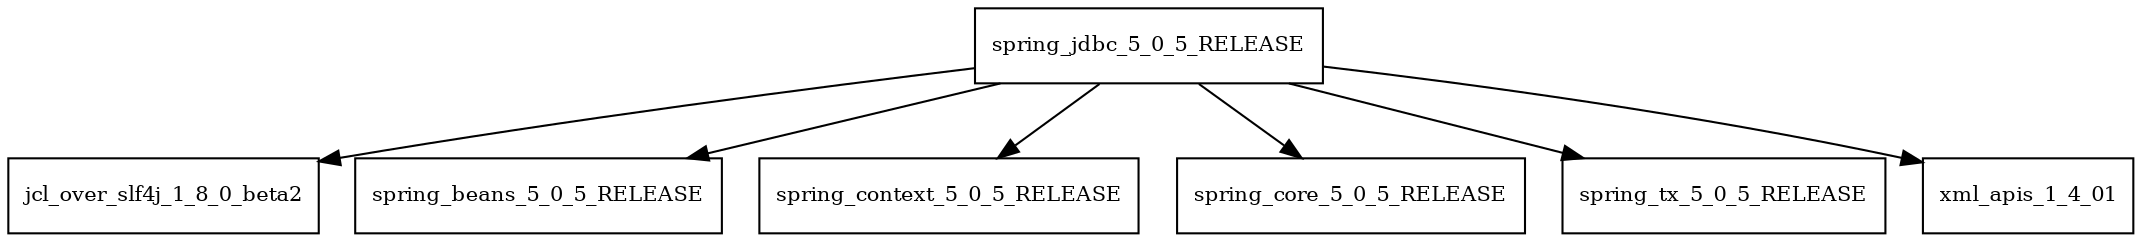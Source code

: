 digraph spring_jdbc_5_0_5_RELEASE_dependencies {
  node [shape = box, fontsize=10.0];
  spring_jdbc_5_0_5_RELEASE -> jcl_over_slf4j_1_8_0_beta2;
  spring_jdbc_5_0_5_RELEASE -> spring_beans_5_0_5_RELEASE;
  spring_jdbc_5_0_5_RELEASE -> spring_context_5_0_5_RELEASE;
  spring_jdbc_5_0_5_RELEASE -> spring_core_5_0_5_RELEASE;
  spring_jdbc_5_0_5_RELEASE -> spring_tx_5_0_5_RELEASE;
  spring_jdbc_5_0_5_RELEASE -> xml_apis_1_4_01;
}
